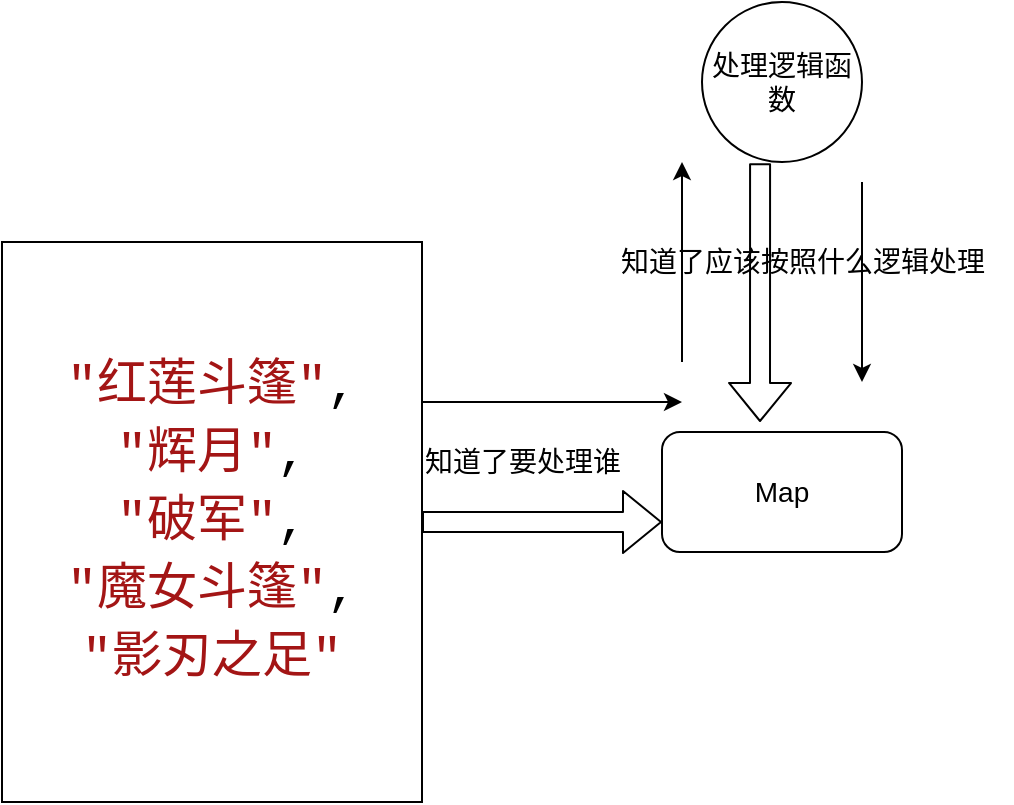 <mxfile>
    <diagram id="gG-zp1lA3XQx52qjoHq5" name="第 1 页">
        <mxGraphModel dx="856" dy="535" grid="1" gridSize="10" guides="1" tooltips="1" connect="1" arrows="1" fold="1" page="1" pageScale="1" pageWidth="850" pageHeight="1100" math="0" shadow="0">
            <root>
                <mxCell id="0"/>
                <mxCell id="1" parent="0"/>
                <mxCell id="2" value="&lt;div style=&quot;background-color: rgb(255, 255, 255); font-family: Consolas, &amp;quot;Courier New&amp;quot;, monospace; font-size: 25px; line-height: 34px;&quot;&gt;&lt;div&gt;&lt;span style=&quot;color: #a31515;&quot;&gt;&quot;红莲斗篷&quot;&lt;/span&gt;,&lt;/div&gt;&lt;div&gt;&lt;span style=&quot;color: #a31515;&quot;&gt;&quot;辉月&quot;&lt;/span&gt;,&lt;/div&gt;&lt;div&gt;&lt;span style=&quot;color: #a31515;&quot;&gt;&quot;破军&quot;&lt;/span&gt;,&lt;/div&gt;&lt;div&gt;&lt;span style=&quot;color: #a31515;&quot;&gt;&quot;魔女斗篷&quot;&lt;/span&gt;,&lt;/div&gt;&lt;div&gt;&lt;span style=&quot;color: #a31515;&quot;&gt;&quot;影刃之足&quot;&lt;/span&gt;&lt;/div&gt;&lt;/div&gt;" style="whiteSpace=wrap;html=1;" vertex="1" parent="1">
                    <mxGeometry x="10" y="170" width="210" height="280" as="geometry"/>
                </mxCell>
                <mxCell id="3" value="&lt;font style=&quot;font-size: 14px;&quot;&gt;处理逻辑函数&lt;/font&gt;" style="ellipse;whiteSpace=wrap;html=1;" vertex="1" parent="1">
                    <mxGeometry x="360" y="50" width="80" height="80" as="geometry"/>
                </mxCell>
                <mxCell id="4" value="Map" style="rounded=1;whiteSpace=wrap;html=1;fontSize=14;" vertex="1" parent="1">
                    <mxGeometry x="340" y="265" width="120" height="60" as="geometry"/>
                </mxCell>
                <mxCell id="5" value="" style="shape=flexArrow;endArrow=classic;html=1;fontSize=14;exitX=0.363;exitY=1.008;exitDx=0;exitDy=0;exitPerimeter=0;" edge="1" parent="1" source="3">
                    <mxGeometry width="50" height="50" relative="1" as="geometry">
                        <mxPoint x="400" y="210" as="sourcePoint"/>
                        <mxPoint x="389" y="260" as="targetPoint"/>
                    </mxGeometry>
                </mxCell>
                <mxCell id="6" value="知道了应该按照什么逻辑处理" style="text;html=1;align=center;verticalAlign=middle;resizable=0;points=[];autosize=1;strokeColor=none;fillColor=none;fontSize=14;" vertex="1" parent="1">
                    <mxGeometry x="305" y="165" width="210" height="30" as="geometry"/>
                </mxCell>
                <mxCell id="7" value="" style="shape=flexArrow;endArrow=classic;html=1;fontSize=14;exitX=1;exitY=0.5;exitDx=0;exitDy=0;entryX=0;entryY=0.75;entryDx=0;entryDy=0;" edge="1" parent="1" source="2" target="4">
                    <mxGeometry width="50" height="50" relative="1" as="geometry">
                        <mxPoint x="290" y="430" as="sourcePoint"/>
                        <mxPoint x="340" y="380" as="targetPoint"/>
                    </mxGeometry>
                </mxCell>
                <mxCell id="8" value="知道了要处理谁" style="text;html=1;align=center;verticalAlign=middle;resizable=0;points=[];autosize=1;strokeColor=none;fillColor=none;fontSize=14;" vertex="1" parent="1">
                    <mxGeometry x="210" y="265" width="120" height="30" as="geometry"/>
                </mxCell>
                <mxCell id="9" value="" style="endArrow=classic;html=1;fontSize=14;" edge="1" parent="1">
                    <mxGeometry width="50" height="50" relative="1" as="geometry">
                        <mxPoint x="220" y="250" as="sourcePoint"/>
                        <mxPoint x="350" y="250" as="targetPoint"/>
                    </mxGeometry>
                </mxCell>
                <mxCell id="10" value="" style="endArrow=classic;html=1;fontSize=14;" edge="1" parent="1">
                    <mxGeometry width="50" height="50" relative="1" as="geometry">
                        <mxPoint x="350" y="230" as="sourcePoint"/>
                        <mxPoint x="350" y="130" as="targetPoint"/>
                    </mxGeometry>
                </mxCell>
                <mxCell id="11" value="" style="endArrow=classic;html=1;fontSize=14;" edge="1" parent="1">
                    <mxGeometry width="50" height="50" relative="1" as="geometry">
                        <mxPoint x="440" y="140" as="sourcePoint"/>
                        <mxPoint x="440" y="240" as="targetPoint"/>
                    </mxGeometry>
                </mxCell>
            </root>
        </mxGraphModel>
    </diagram>
</mxfile>